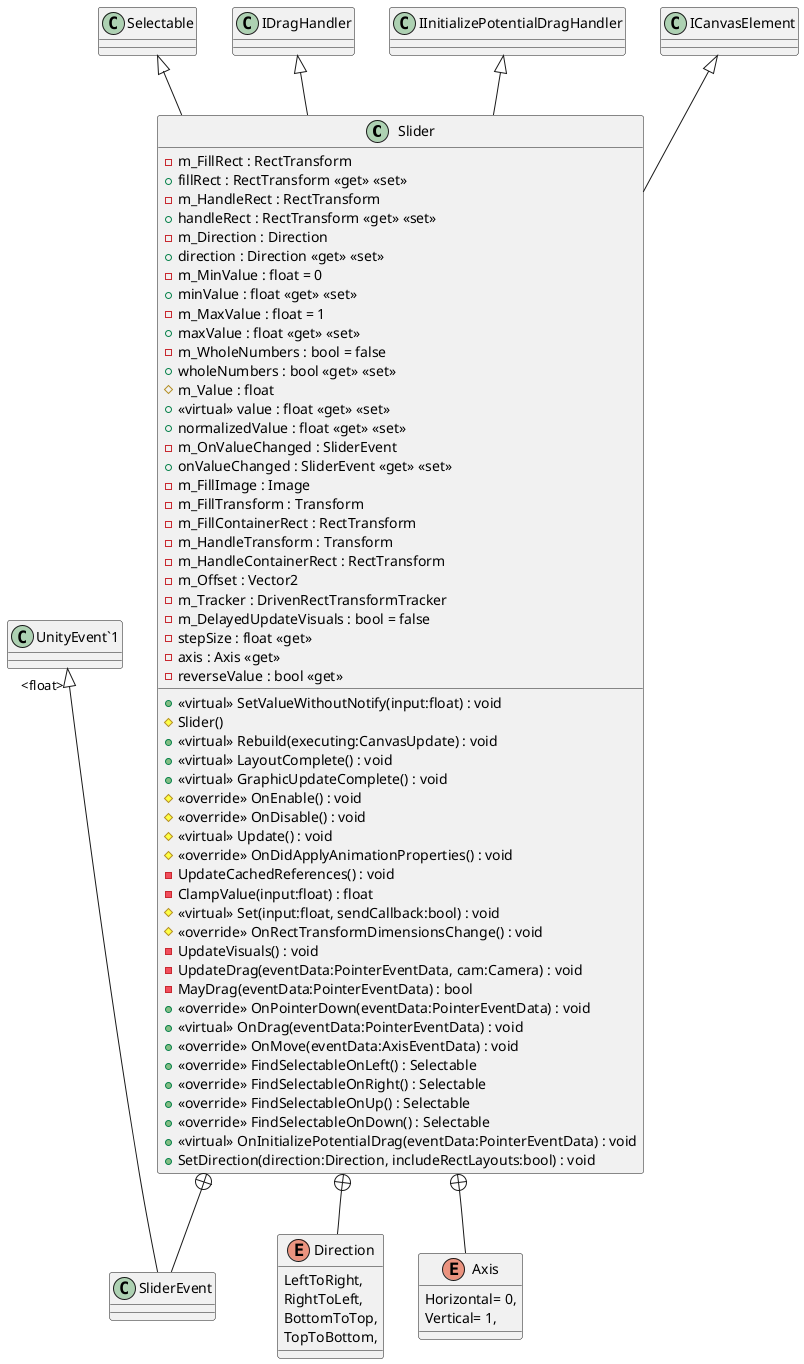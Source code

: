 @startuml
class Slider {
    - m_FillRect : RectTransform
    + fillRect : RectTransform <<get>> <<set>>
    - m_HandleRect : RectTransform
    + handleRect : RectTransform <<get>> <<set>>
    - m_Direction : Direction
    + direction : Direction <<get>> <<set>>
    - m_MinValue : float = 0
    + minValue : float <<get>> <<set>>
    - m_MaxValue : float = 1
    + maxValue : float <<get>> <<set>>
    - m_WholeNumbers : bool = false
    + wholeNumbers : bool <<get>> <<set>>
    # m_Value : float
    + <<virtual>> value : float <<get>> <<set>>
    + <<virtual>> SetValueWithoutNotify(input:float) : void
    + normalizedValue : float <<get>> <<set>>
    - m_OnValueChanged : SliderEvent
    + onValueChanged : SliderEvent <<get>> <<set>>
    - m_FillImage : Image
    - m_FillTransform : Transform
    - m_FillContainerRect : RectTransform
    - m_HandleTransform : Transform
    - m_HandleContainerRect : RectTransform
    - m_Offset : Vector2
    - m_Tracker : DrivenRectTransformTracker
    - m_DelayedUpdateVisuals : bool = false
    - stepSize : float <<get>>
    # Slider()
    + <<virtual>> Rebuild(executing:CanvasUpdate) : void
    + <<virtual>> LayoutComplete() : void
    + <<virtual>> GraphicUpdateComplete() : void
    # <<override>> OnEnable() : void
    # <<override>> OnDisable() : void
    # <<virtual>> Update() : void
    # <<override>> OnDidApplyAnimationProperties() : void
    - UpdateCachedReferences() : void
    - ClampValue(input:float) : float
    # <<virtual>> Set(input:float, sendCallback:bool) : void
    # <<override>> OnRectTransformDimensionsChange() : void
    - axis : Axis <<get>>
    - reverseValue : bool <<get>>
    - UpdateVisuals() : void
    - UpdateDrag(eventData:PointerEventData, cam:Camera) : void
    - MayDrag(eventData:PointerEventData) : bool
    + <<override>> OnPointerDown(eventData:PointerEventData) : void
    + <<virtual>> OnDrag(eventData:PointerEventData) : void
    + <<override>> OnMove(eventData:AxisEventData) : void
    + <<override>> FindSelectableOnLeft() : Selectable
    + <<override>> FindSelectableOnRight() : Selectable
    + <<override>> FindSelectableOnUp() : Selectable
    + <<override>> FindSelectableOnDown() : Selectable
    + <<virtual>> OnInitializePotentialDrag(eventData:PointerEventData) : void
    + SetDirection(direction:Direction, includeRectLayouts:bool) : void
}
enum Direction {
    LeftToRight,
    RightToLeft,
    BottomToTop,
    TopToBottom,
}
class SliderEvent {
}
enum Axis {
    Horizontal= 0,
    Vertical= 1,
}
Selectable <|-- Slider
IDragHandler <|-- Slider
IInitializePotentialDragHandler <|-- Slider
ICanvasElement <|-- Slider
Slider +-- Direction
Slider +-- SliderEvent
"UnityEvent`1" "<float>" <|-- SliderEvent
Slider +-- Axis
@enduml
